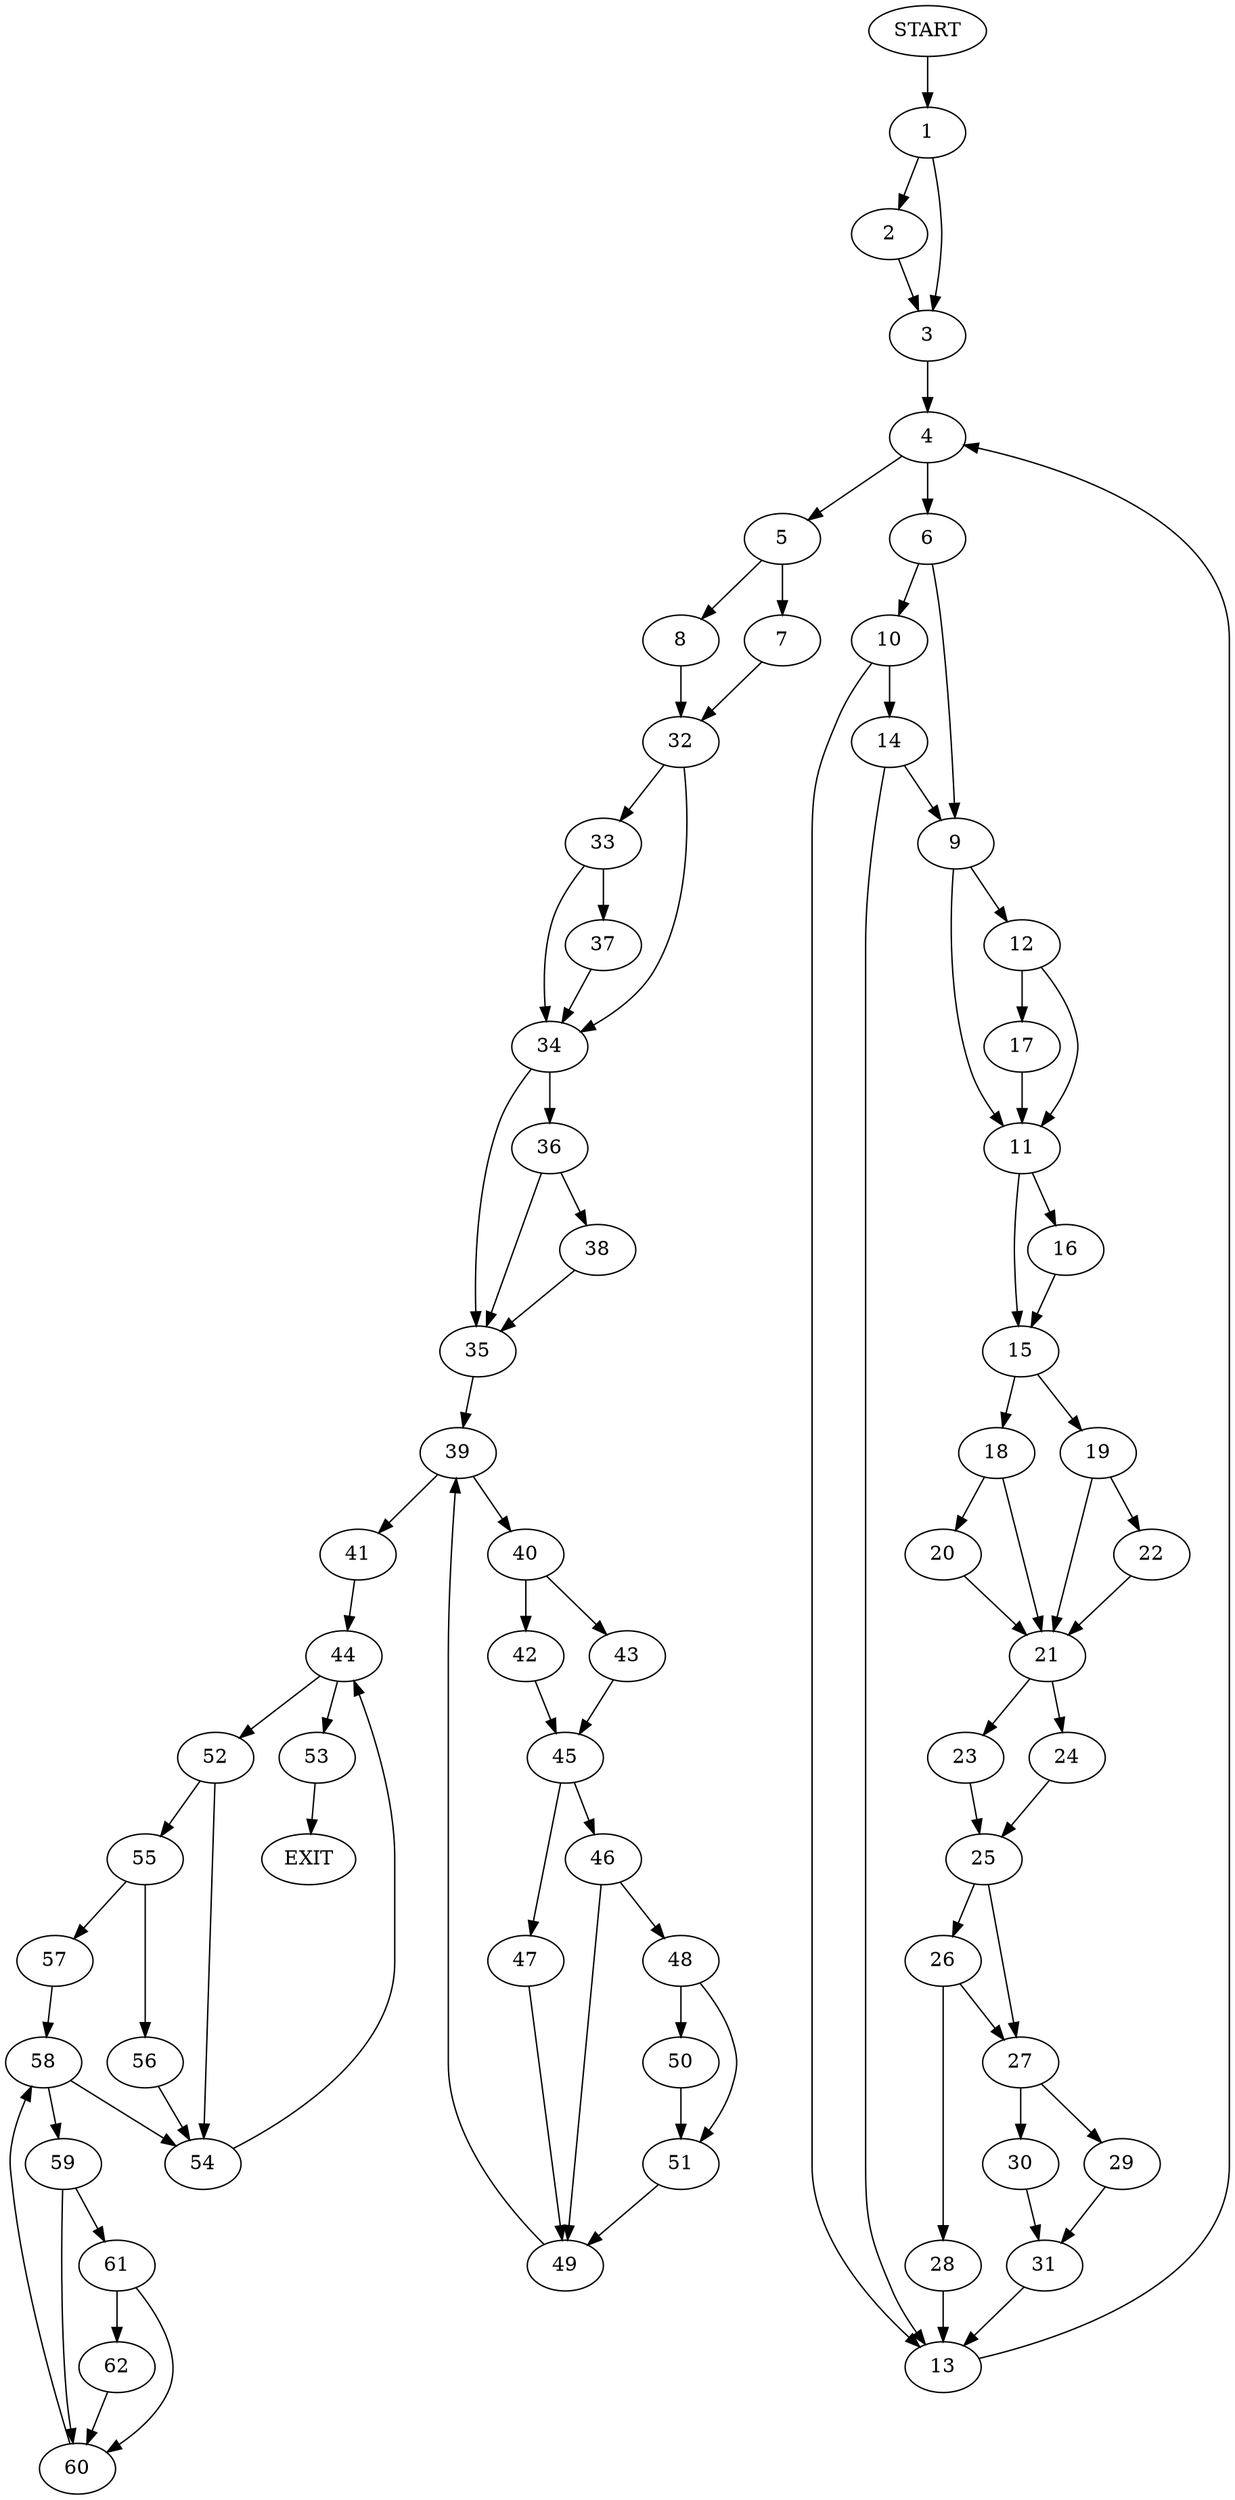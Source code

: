 digraph {
0 [label="START"]
63 [label="EXIT"]
0 -> 1
1 -> 2
1 -> 3
2 -> 3
3 -> 4
4 -> 5
4 -> 6
5 -> 7
5 -> 8
6 -> 9
6 -> 10
9 -> 11
9 -> 12
10 -> 13
10 -> 14
13 -> 4
14 -> 9
14 -> 13
11 -> 15
11 -> 16
12 -> 11
12 -> 17
17 -> 11
16 -> 15
15 -> 18
15 -> 19
18 -> 20
18 -> 21
19 -> 21
19 -> 22
20 -> 21
21 -> 23
21 -> 24
22 -> 21
23 -> 25
24 -> 25
25 -> 26
25 -> 27
26 -> 28
26 -> 27
27 -> 29
27 -> 30
28 -> 13
30 -> 31
29 -> 31
31 -> 13
7 -> 32
8 -> 32
32 -> 33
32 -> 34
34 -> 35
34 -> 36
33 -> 37
33 -> 34
37 -> 34
36 -> 38
36 -> 35
35 -> 39
38 -> 35
39 -> 40
39 -> 41
40 -> 42
40 -> 43
41 -> 44
43 -> 45
42 -> 45
45 -> 46
45 -> 47
46 -> 48
46 -> 49
47 -> 49
49 -> 39
48 -> 50
48 -> 51
51 -> 49
50 -> 51
44 -> 52
44 -> 53
53 -> 63
52 -> 54
52 -> 55
55 -> 56
55 -> 57
54 -> 44
56 -> 54
57 -> 58
58 -> 59
58 -> 54
59 -> 60
59 -> 61
61 -> 60
61 -> 62
60 -> 58
62 -> 60
}
